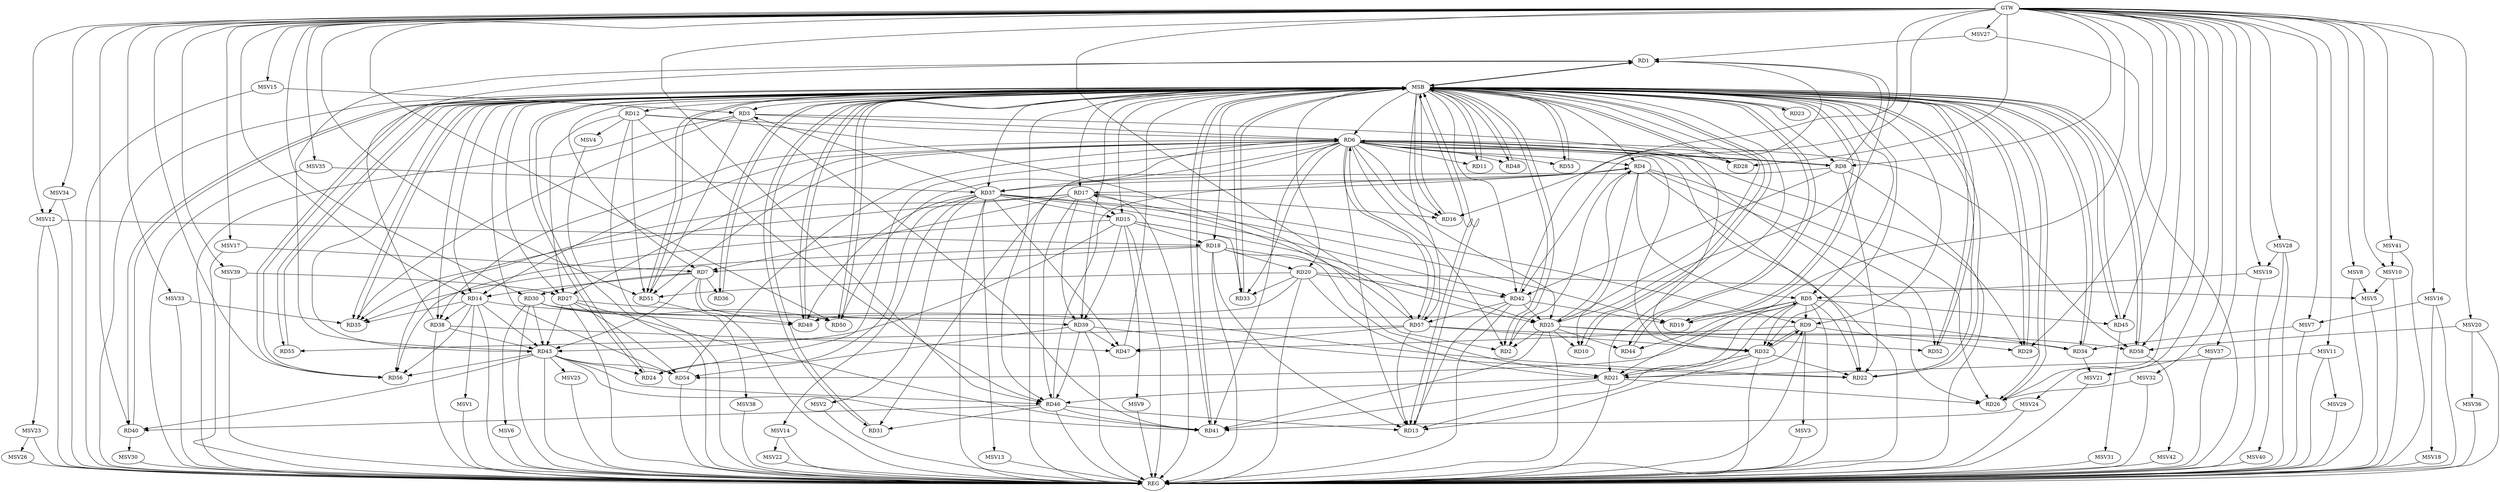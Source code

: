 strict digraph G {
  RD1 [ label="RD1" ];
  RD2 [ label="RD2" ];
  RD3 [ label="RD3" ];
  RD4 [ label="RD4" ];
  RD5 [ label="RD5" ];
  RD6 [ label="RD6" ];
  RD7 [ label="RD7" ];
  RD8 [ label="RD8" ];
  RD9 [ label="RD9" ];
  RD10 [ label="RD10" ];
  RD11 [ label="RD11" ];
  RD12 [ label="RD12" ];
  RD13 [ label="RD13" ];
  RD14 [ label="RD14" ];
  RD15 [ label="RD15" ];
  RD16 [ label="RD16" ];
  RD17 [ label="RD17" ];
  RD18 [ label="RD18" ];
  RD19 [ label="RD19" ];
  RD20 [ label="RD20" ];
  RD21 [ label="RD21" ];
  RD22 [ label="RD22" ];
  RD23 [ label="RD23" ];
  RD24 [ label="RD24" ];
  RD25 [ label="RD25" ];
  RD26 [ label="RD26" ];
  RD27 [ label="RD27" ];
  RD28 [ label="RD28" ];
  RD29 [ label="RD29" ];
  RD30 [ label="RD30" ];
  RD31 [ label="RD31" ];
  RD32 [ label="RD32" ];
  RD33 [ label="RD33" ];
  RD34 [ label="RD34" ];
  RD35 [ label="RD35" ];
  RD36 [ label="RD36" ];
  RD37 [ label="RD37" ];
  RD38 [ label="RD38" ];
  RD39 [ label="RD39" ];
  RD40 [ label="RD40" ];
  RD41 [ label="RD41" ];
  RD42 [ label="RD42" ];
  RD43 [ label="RD43" ];
  RD44 [ label="RD44" ];
  RD45 [ label="RD45" ];
  RD46 [ label="RD46" ];
  RD47 [ label="RD47" ];
  RD48 [ label="RD48" ];
  RD49 [ label="RD49" ];
  RD50 [ label="RD50" ];
  RD51 [ label="RD51" ];
  RD52 [ label="RD52" ];
  RD53 [ label="RD53" ];
  RD54 [ label="RD54" ];
  RD55 [ label="RD55" ];
  RD56 [ label="RD56" ];
  RD57 [ label="RD57" ];
  RD58 [ label="RD58" ];
  GTW [ label="GTW" ];
  REG [ label="REG" ];
  MSB [ label="MSB" ];
  MSV1 [ label="MSV1" ];
  MSV2 [ label="MSV2" ];
  MSV3 [ label="MSV3" ];
  MSV4 [ label="MSV4" ];
  MSV5 [ label="MSV5" ];
  MSV6 [ label="MSV6" ];
  MSV7 [ label="MSV7" ];
  MSV8 [ label="MSV8" ];
  MSV9 [ label="MSV9" ];
  MSV10 [ label="MSV10" ];
  MSV11 [ label="MSV11" ];
  MSV12 [ label="MSV12" ];
  MSV13 [ label="MSV13" ];
  MSV14 [ label="MSV14" ];
  MSV15 [ label="MSV15" ];
  MSV16 [ label="MSV16" ];
  MSV17 [ label="MSV17" ];
  MSV18 [ label="MSV18" ];
  MSV19 [ label="MSV19" ];
  MSV20 [ label="MSV20" ];
  MSV21 [ label="MSV21" ];
  MSV22 [ label="MSV22" ];
  MSV23 [ label="MSV23" ];
  MSV24 [ label="MSV24" ];
  MSV25 [ label="MSV25" ];
  MSV26 [ label="MSV26" ];
  MSV27 [ label="MSV27" ];
  MSV28 [ label="MSV28" ];
  MSV29 [ label="MSV29" ];
  MSV30 [ label="MSV30" ];
  MSV31 [ label="MSV31" ];
  MSV32 [ label="MSV32" ];
  MSV33 [ label="MSV33" ];
  MSV34 [ label="MSV34" ];
  MSV35 [ label="MSV35" ];
  MSV36 [ label="MSV36" ];
  MSV37 [ label="MSV37" ];
  MSV38 [ label="MSV38" ];
  MSV39 [ label="MSV39" ];
  MSV40 [ label="MSV40" ];
  MSV41 [ label="MSV41" ];
  MSV42 [ label="MSV42" ];
  RD8 -> RD1;
  RD25 -> RD1;
  RD38 -> RD1;
  RD42 -> RD1;
  RD43 -> RD1;
  RD4 -> RD2;
  RD12 -> RD2;
  RD25 -> RD2;
  RD3 -> RD6;
  RD3 -> RD32;
  RD3 -> RD35;
  RD37 -> RD3;
  RD3 -> RD41;
  RD3 -> RD51;
  RD4 -> RD5;
  RD6 -> RD4;
  RD4 -> RD10;
  RD4 -> RD17;
  RD25 -> RD4;
  RD4 -> RD26;
  RD4 -> RD37;
  RD46 -> RD4;
  RD4 -> RD52;
  RD5 -> RD9;
  RD5 -> RD13;
  RD5 -> RD19;
  RD21 -> RD5;
  RD5 -> RD22;
  RD5 -> RD32;
  RD5 -> RD44;
  RD5 -> RD45;
  RD5 -> RD54;
  RD8 -> RD6;
  RD12 -> RD6;
  RD6 -> RD13;
  RD6 -> RD24;
  RD6 -> RD25;
  RD6 -> RD26;
  RD6 -> RD32;
  RD6 -> RD38;
  RD6 -> RD41;
  RD6 -> RD50;
  RD6 -> RD51;
  RD54 -> RD6;
  RD57 -> RD6;
  RD7 -> RD14;
  RD17 -> RD7;
  RD18 -> RD7;
  RD7 -> RD30;
  RD7 -> RD36;
  RD7 -> RD43;
  RD7 -> RD49;
  RD8 -> RD22;
  RD8 -> RD31;
  RD8 -> RD42;
  RD21 -> RD9;
  RD9 -> RD29;
  RD9 -> RD32;
  RD32 -> RD9;
  RD37 -> RD9;
  RD9 -> RD47;
  RD25 -> RD10;
  RD12 -> RD27;
  RD12 -> RD46;
  RD12 -> RD51;
  RD18 -> RD13;
  RD32 -> RD13;
  RD42 -> RD13;
  RD46 -> RD13;
  RD57 -> RD13;
  RD14 -> RD22;
  RD14 -> RD35;
  RD14 -> RD38;
  RD14 -> RD43;
  RD14 -> RD56;
  RD17 -> RD15;
  RD15 -> RD18;
  RD15 -> RD25;
  RD15 -> RD33;
  RD37 -> RD15;
  RD15 -> RD39;
  RD15 -> RD43;
  RD15 -> RD56;
  RD17 -> RD16;
  RD17 -> RD35;
  RD17 -> RD39;
  RD17 -> RD46;
  RD17 -> RD56;
  RD57 -> RD17;
  RD18 -> RD20;
  RD18 -> RD21;
  RD18 -> RD25;
  RD18 -> RD35;
  RD37 -> RD19;
  RD42 -> RD19;
  RD20 -> RD21;
  RD20 -> RD33;
  RD20 -> RD42;
  RD20 -> RD49;
  RD20 -> RD51;
  RD21 -> RD26;
  RD32 -> RD21;
  RD21 -> RD41;
  RD21 -> RD46;
  RD32 -> RD22;
  RD39 -> RD22;
  RD37 -> RD24;
  RD43 -> RD24;
  RD25 -> RD41;
  RD42 -> RD25;
  RD25 -> RD44;
  RD25 -> RD52;
  RD25 -> RD58;
  RD27 -> RD39;
  RD27 -> RD41;
  RD27 -> RD43;
  RD27 -> RD54;
  RD30 -> RD34;
  RD30 -> RD43;
  RD30 -> RD49;
  RD30 -> RD50;
  RD46 -> RD31;
  RD57 -> RD32;
  RD57 -> RD34;
  RD37 -> RD42;
  RD37 -> RD47;
  RD37 -> RD49;
  RD38 -> RD43;
  RD38 -> RD47;
  RD39 -> RD46;
  RD39 -> RD47;
  RD39 -> RD54;
  RD43 -> RD40;
  RD46 -> RD40;
  RD43 -> RD41;
  RD46 -> RD41;
  RD42 -> RD57;
  RD43 -> RD46;
  RD43 -> RD54;
  RD43 -> RD56;
  RD57 -> RD47;
  RD57 -> RD55;
  GTW -> RD46;
  GTW -> RD21;
  GTW -> RD42;
  GTW -> RD28;
  GTW -> RD40;
  GTW -> RD14;
  GTW -> RD57;
  GTW -> RD30;
  GTW -> RD58;
  GTW -> RD8;
  GTW -> RD29;
  GTW -> RD56;
  GTW -> RD51;
  GTW -> RD45;
  GTW -> RD16;
  GTW -> RD50;
  GTW -> RD26;
  RD3 -> REG;
  RD4 -> REG;
  RD5 -> REG;
  RD6 -> REG;
  RD7 -> REG;
  RD8 -> REG;
  RD9 -> REG;
  RD12 -> REG;
  RD14 -> REG;
  RD15 -> REG;
  RD17 -> REG;
  RD18 -> REG;
  RD20 -> REG;
  RD21 -> REG;
  RD25 -> REG;
  RD27 -> REG;
  RD30 -> REG;
  RD32 -> REG;
  RD37 -> REG;
  RD38 -> REG;
  RD39 -> REG;
  RD42 -> REG;
  RD43 -> REG;
  RD46 -> REG;
  RD54 -> REG;
  RD1 -> MSB;
  MSB -> RD21;
  MSB -> RD38;
  MSB -> RD44;
  MSB -> REG;
  RD2 -> MSB;
  MSB -> RD4;
  MSB -> RD6;
  MSB -> RD13;
  MSB -> RD15;
  MSB -> RD23;
  MSB -> RD25;
  MSB -> RD28;
  MSB -> RD31;
  MSB -> RD36;
  MSB -> RD39;
  MSB -> RD49;
  MSB -> RD56;
  RD10 -> MSB;
  MSB -> RD1;
  MSB -> RD27;
  MSB -> RD40;
  MSB -> RD57;
  RD11 -> MSB;
  MSB -> RD8;
  MSB -> RD45;
  MSB -> RD46;
  RD13 -> MSB;
  MSB -> RD18;
  MSB -> RD48;
  MSB -> RD55;
  RD16 -> MSB;
  MSB -> RD19;
  MSB -> RD29;
  MSB -> RD51;
  RD19 -> MSB;
  MSB -> RD3;
  MSB -> RD22;
  MSB -> RD26;
  RD22 -> MSB;
  RD23 -> MSB;
  MSB -> RD41;
  RD24 -> MSB;
  MSB -> RD7;
  MSB -> RD17;
  MSB -> RD54;
  RD26 -> MSB;
  MSB -> RD10;
  MSB -> RD16;
  MSB -> RD43;
  MSB -> RD53;
  RD28 -> MSB;
  MSB -> RD5;
  MSB -> RD9;
  MSB -> RD20;
  MSB -> RD24;
  MSB -> RD32;
  RD29 -> MSB;
  MSB -> RD33;
  MSB -> RD37;
  MSB -> RD58;
  RD31 -> MSB;
  RD33 -> MSB;
  MSB -> RD50;
  RD34 -> MSB;
  RD35 -> MSB;
  RD36 -> MSB;
  MSB -> RD14;
  RD40 -> MSB;
  RD41 -> MSB;
  MSB -> RD12;
  RD44 -> MSB;
  MSB -> RD11;
  RD45 -> MSB;
  RD47 -> MSB;
  MSB -> RD34;
  MSB -> RD35;
  RD48 -> MSB;
  RD49 -> MSB;
  RD50 -> MSB;
  RD51 -> MSB;
  RD52 -> MSB;
  RD53 -> MSB;
  MSB -> RD42;
  RD55 -> MSB;
  MSB -> RD52;
  RD56 -> MSB;
  RD58 -> MSB;
  MSB -> RD2;
  RD6 -> RD37;
  RD6 -> RD33;
  RD6 -> RD11;
  RD6 -> RD14;
  RD6 -> RD53;
  RD6 -> RD58;
  RD6 -> RD29;
  RD6 -> RD8;
  RD6 -> RD16;
  RD6 -> RD28;
  RD6 -> RD48;
  RD6 -> RD22;
  RD6 -> RD2;
  RD6 -> RD27;
  RD6 -> RD57;
  RD14 -> MSV1;
  MSV1 -> REG;
  RD37 -> MSV2;
  MSV2 -> REG;
  RD9 -> MSV3;
  MSV3 -> REG;
  RD12 -> MSV4;
  MSV4 -> REG;
  RD20 -> MSV5;
  MSV5 -> REG;
  RD30 -> MSV6;
  MSV6 -> REG;
  MSV7 -> RD34;
  GTW -> MSV7;
  MSV7 -> REG;
  MSV8 -> MSV5;
  GTW -> MSV8;
  MSV8 -> REG;
  RD15 -> MSV9;
  MSV9 -> REG;
  MSV10 -> MSV5;
  GTW -> MSV10;
  MSV10 -> REG;
  MSV11 -> RD21;
  GTW -> MSV11;
  MSV11 -> REG;
  MSV12 -> RD18;
  GTW -> MSV12;
  MSV12 -> REG;
  RD37 -> MSV13;
  MSV13 -> REG;
  RD37 -> MSV14;
  MSV14 -> REG;
  MSV15 -> RD3;
  GTW -> MSV15;
  MSV15 -> REG;
  MSV16 -> MSV7;
  GTW -> MSV16;
  MSV16 -> REG;
  MSV17 -> RD7;
  GTW -> MSV17;
  MSV17 -> REG;
  MSV16 -> MSV18;
  MSV18 -> REG;
  MSV19 -> RD5;
  GTW -> MSV19;
  MSV19 -> REG;
  MSV20 -> RD58;
  GTW -> MSV20;
  MSV20 -> REG;
  RD34 -> MSV21;
  MSV21 -> REG;
  MSV14 -> MSV22;
  MSV22 -> REG;
  MSV12 -> MSV23;
  MSV23 -> REG;
  MSV24 -> RD41;
  GTW -> MSV24;
  MSV24 -> REG;
  RD43 -> MSV25;
  MSV25 -> REG;
  MSV23 -> MSV26;
  MSV26 -> REG;
  MSV27 -> RD1;
  GTW -> MSV27;
  MSV27 -> REG;
  MSV28 -> MSV19;
  GTW -> MSV28;
  MSV28 -> REG;
  MSV11 -> MSV29;
  MSV29 -> REG;
  RD40 -> MSV30;
  MSV30 -> REG;
  RD45 -> MSV31;
  MSV31 -> REG;
  MSV32 -> RD26;
  GTW -> MSV32;
  MSV32 -> REG;
  MSV33 -> RD35;
  GTW -> MSV33;
  MSV33 -> REG;
  MSV34 -> MSV12;
  GTW -> MSV34;
  MSV34 -> REG;
  MSV35 -> RD37;
  GTW -> MSV35;
  MSV35 -> REG;
  MSV20 -> MSV36;
  MSV36 -> REG;
  MSV37 -> MSV21;
  GTW -> MSV37;
  MSV37 -> REG;
  RD51 -> MSV38;
  MSV38 -> REG;
  MSV39 -> RD27;
  GTW -> MSV39;
  MSV39 -> REG;
  MSV28 -> MSV40;
  MSV40 -> REG;
  MSV41 -> MSV10;
  GTW -> MSV41;
  MSV41 -> REG;
  RD58 -> MSV42;
  MSV42 -> REG;
}
